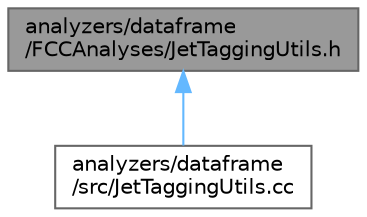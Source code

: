 digraph "analyzers/dataframe/FCCAnalyses/JetTaggingUtils.h"
{
 // LATEX_PDF_SIZE
  bgcolor="transparent";
  edge [fontname=Helvetica,fontsize=10,labelfontname=Helvetica,labelfontsize=10];
  node [fontname=Helvetica,fontsize=10,shape=box,height=0.2,width=0.4];
  Node1 [id="Node000001",label="analyzers/dataframe\l/FCCAnalyses/JetTaggingUtils.h",height=0.2,width=0.4,color="gray40", fillcolor="grey60", style="filled", fontcolor="black",tooltip=" "];
  Node1 -> Node2 [id="edge1_Node000001_Node000002",dir="back",color="steelblue1",style="solid",tooltip=" "];
  Node2 [id="Node000002",label="analyzers/dataframe\l/src/JetTaggingUtils.cc",height=0.2,width=0.4,color="grey40", fillcolor="white", style="filled",URL="$_jet_tagging_utils_8cc.html",tooltip=" "];
}
